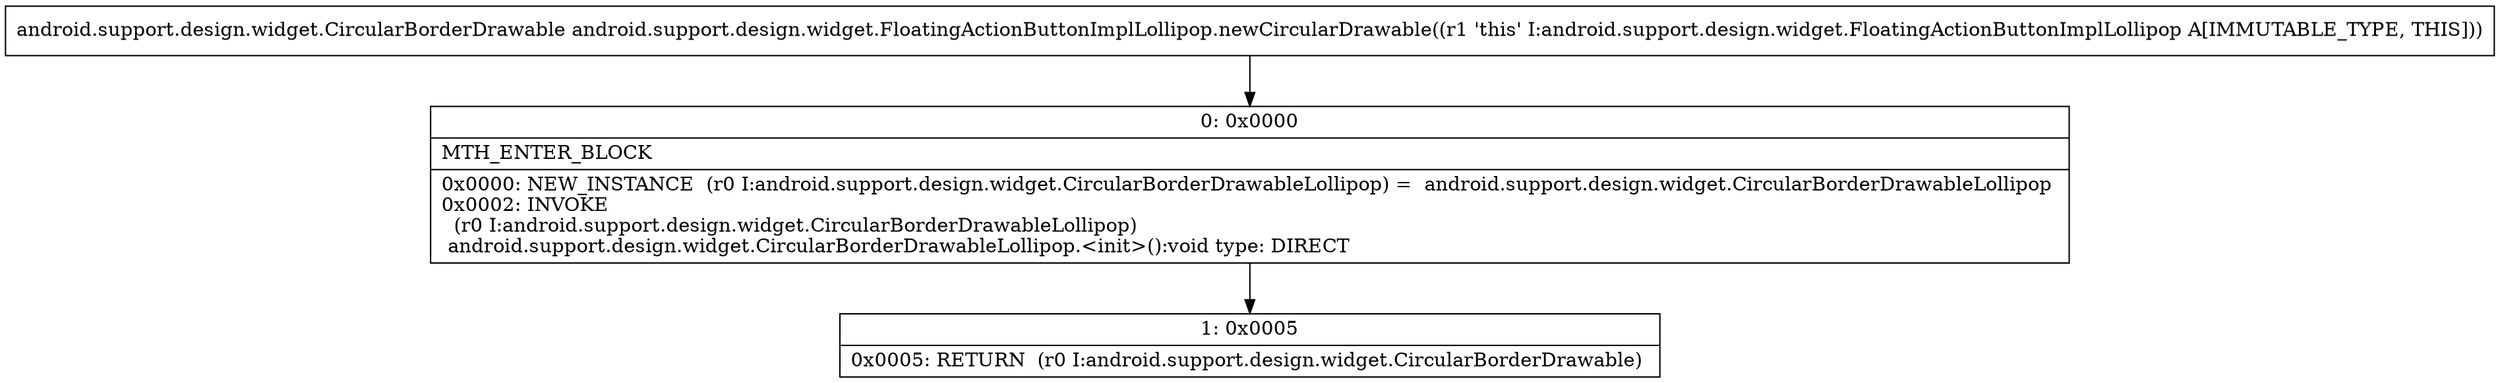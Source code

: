 digraph "CFG forandroid.support.design.widget.FloatingActionButtonImplLollipop.newCircularDrawable()Landroid\/support\/design\/widget\/CircularBorderDrawable;" {
Node_0 [shape=record,label="{0\:\ 0x0000|MTH_ENTER_BLOCK\l|0x0000: NEW_INSTANCE  (r0 I:android.support.design.widget.CircularBorderDrawableLollipop) =  android.support.design.widget.CircularBorderDrawableLollipop \l0x0002: INVOKE  \l  (r0 I:android.support.design.widget.CircularBorderDrawableLollipop)\l android.support.design.widget.CircularBorderDrawableLollipop.\<init\>():void type: DIRECT \l}"];
Node_1 [shape=record,label="{1\:\ 0x0005|0x0005: RETURN  (r0 I:android.support.design.widget.CircularBorderDrawable) \l}"];
MethodNode[shape=record,label="{android.support.design.widget.CircularBorderDrawable android.support.design.widget.FloatingActionButtonImplLollipop.newCircularDrawable((r1 'this' I:android.support.design.widget.FloatingActionButtonImplLollipop A[IMMUTABLE_TYPE, THIS])) }"];
MethodNode -> Node_0;
Node_0 -> Node_1;
}

